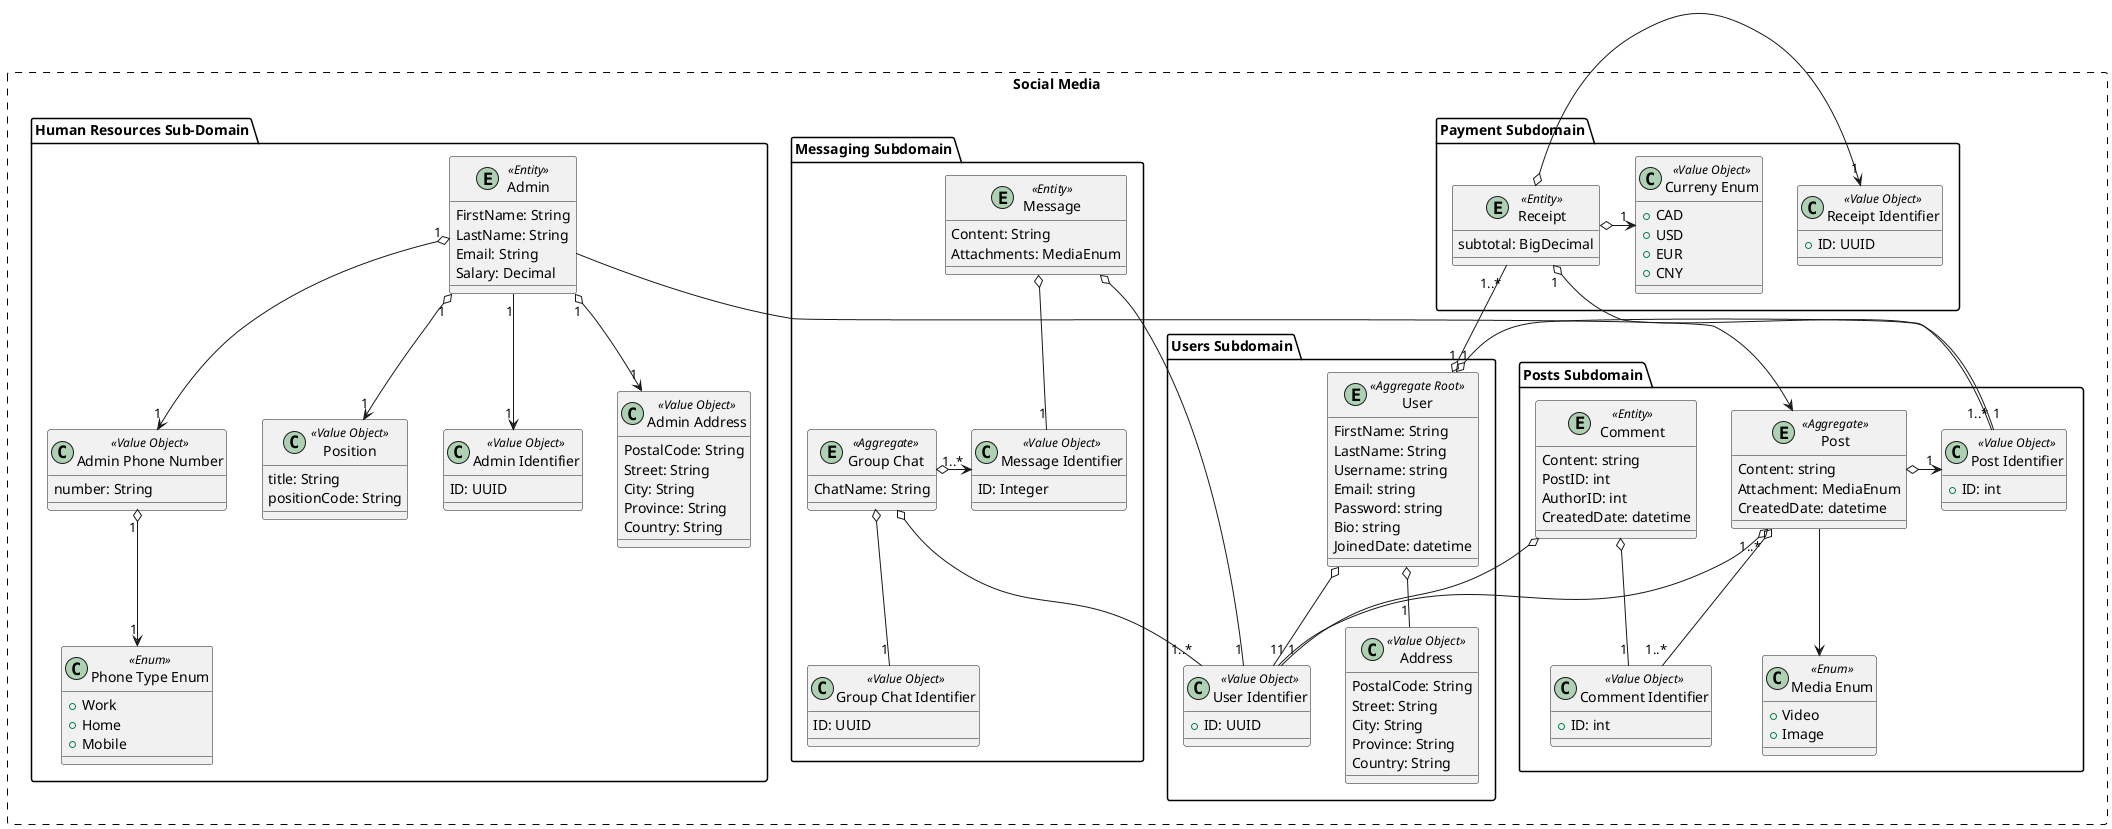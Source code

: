 @startuml
top to bottom direction

!pragma useVerticalIf on
skinparam rectangle {
    BorderColor Black
}

rectangle "Social Media" as BoundedContextSocialMedia #line.dashed {
    package "Users Subdomain" {
        entity "User" as user <<Aggregate Root>> {
            FirstName: String
            LastName: String
            Username: string
            Email: string
            Password: string
            Bio: string
            JoinedDate: datetime
        }

        class "User Identifier" as useridentifier <<Value Object>> {
            +ID: UUID
        }

        class "Address" as address <<Value Object>> {
            PostalCode: String
            Street: String
            City: String
            Province: String
            Country: String
        }

        user  o--"1" useridentifier
        user  o--"1" address
    }

    package "Posts Subdomain" {
        entity "Post" as post <<Aggregate>> {
            Content: string
            Attachment: MediaEnum
            CreatedDate: datetime
        }

        class "Post Identifier" as postidentifier <<Value Object>> {
            +ID: int
        }

        class "Media Enum" as mediaenum <<Enum>> {
            + Video
            + Image
        }

        entity "Comment" as comment <<Entity>> {
            Content: string
            PostID: int
            AuthorID: int
            CreatedDate: datetime
        }

        class "Comment Identifier" as commentidentifier <<Value Object>> {
            +ID: int
        }

        post o->"1" postidentifier
        post --> mediaenum

        comment o--"1" commentidentifier

        post o--"1..*" commentidentifier
    }

    package "Payment Subdomain" {
        entity "Receipt" as receipt <<Entity>> {
            subtotal: BigDecimal
        }

        class "Receipt Identifier" as receipt_id <<Value Object>> {
            +ID: UUID
        }

        class "Curreny Enum" as currencyenum <<Value Object>> {
            + CAD
            + USD
            + EUR
            + CNY
        }

        receipt  o->"1" receipt_id
        receipt o->"1" currencyenum
    }

    package "Messaging Subdomain" {
        entity "Group Chat" as groupchat <<Aggregate>> {
            ChatName: String
        }

        class "Group Chat Identifier" as groupchatid <<Value Object>> {
            ID: UUID
        }

        entity "Message" as message <<Entity>> {
            Content: String
            Attachments: MediaEnum
        }

        class "Message Identifier" as messageid <<Value Object>> {
            ID: Integer
        }

        groupchat o--"1" groupchatid
        message o--"1" messageid
        message o--"1" useridentifier
        groupchat o->"1..*" messageid
        groupchat o--"1..*" useridentifier
    }

    package "Human Resources Sub-Domain" {
        entity "Admin" as admin <<Entity>> {
            FirstName: String
            LastName: String
            Email: String
            Salary: Decimal
        }

        class "Admin Identifier" as adminidentifier <<Value Object>> {
            ID: UUID
        }

        class "Admin Address" as adminaddress <<Value Object>> {
            PostalCode: String
            Street: String
            City: String
            Province: String
            Country: String
        }

        class "Admin Phone Number" as adminphonenumber <<Value Object>> {
            number: String
        }

        class "Phone Type Enum" as phonetypenum <<Enum>> {
            + Work
            + Home
            + Mobile
        }

        class "Position" as position <<Value Object>> {
            title: String
            positionCode: String
        }

        admin "1" --> "1" adminidentifier
        admin "1" o--> "1" position
        admin "1" o--> "1" adminphonenumber
        admin "1" o--> "1" adminaddress
        adminphonenumber "1" o--> "1" phonetypenum
    }

    user "1" o-- "1..*" postidentifier
    user "1" o-- "1..*" receipt

    post "1..*" o-- "1" useridentifier

    comment o--"1" useridentifier
    admin --> post

    receipt "1" o-- "1" postidentifier
}

@enduml
